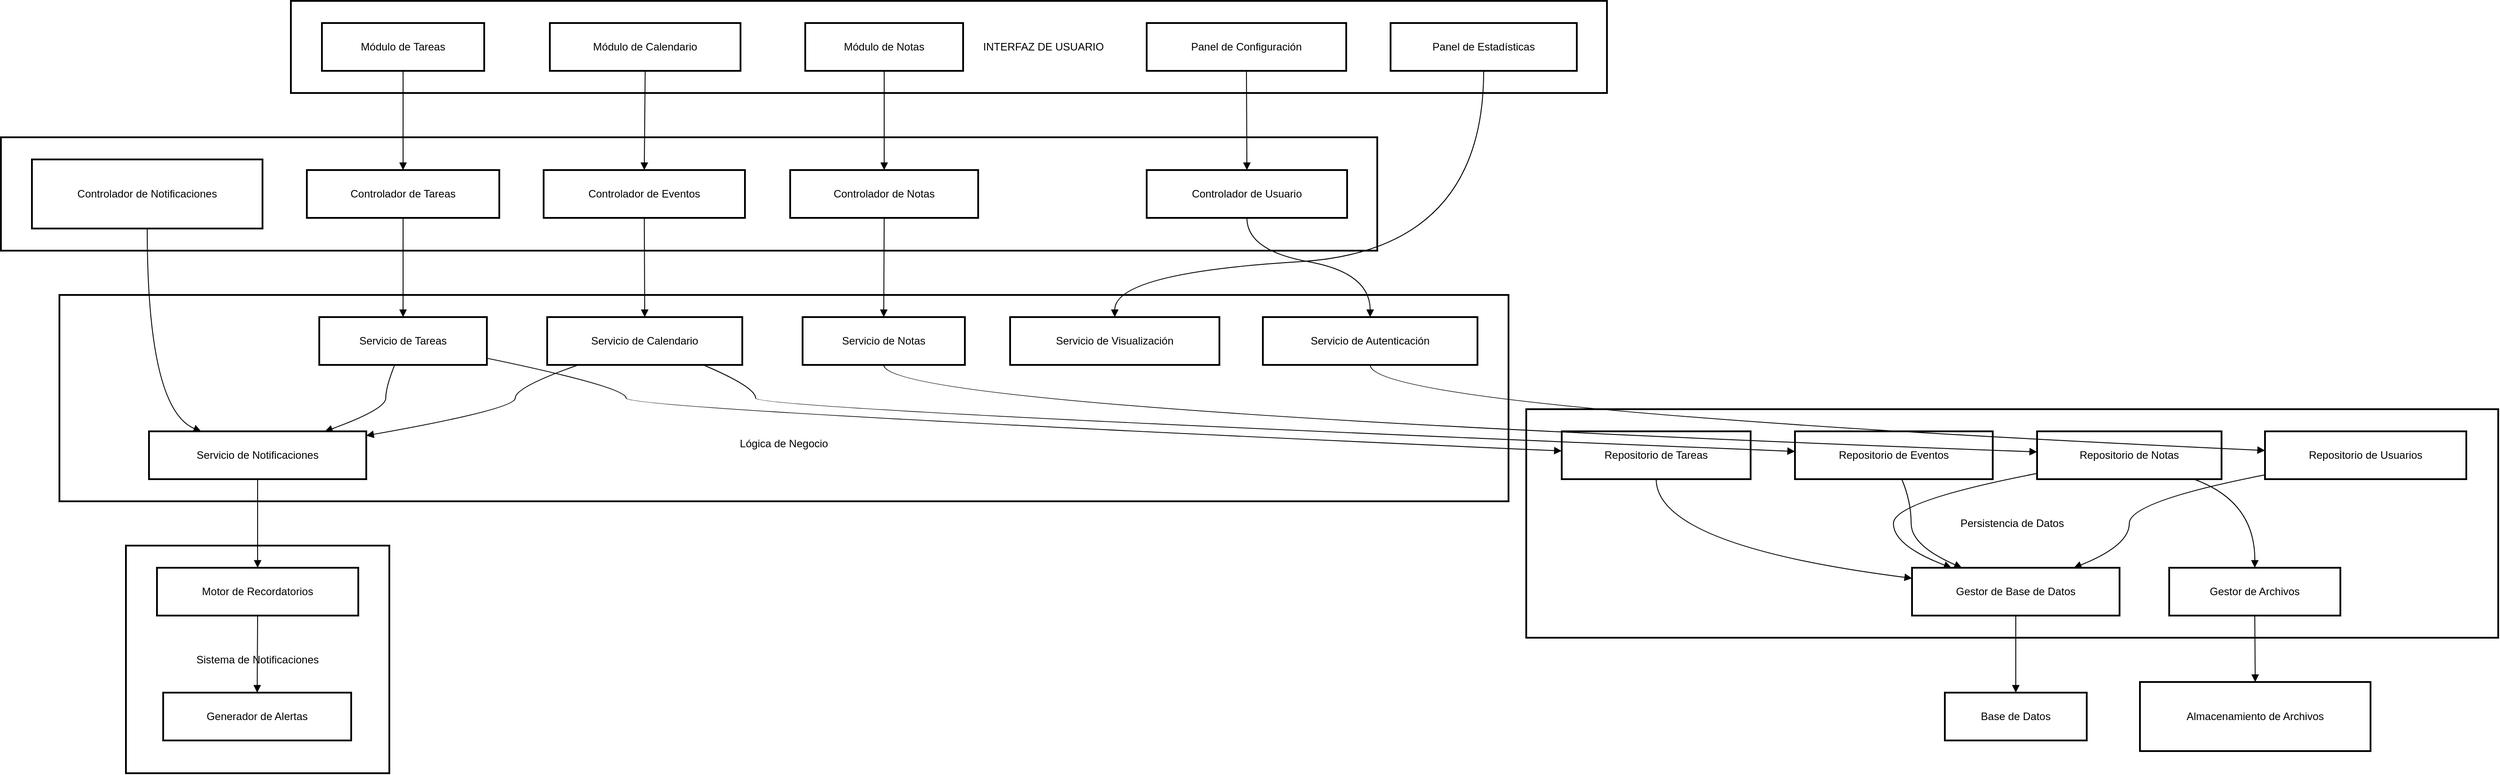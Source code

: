 <mxfile version="26.1.0">
  <diagram id="C5RBs43oDa-KdzZeNtuy" name="Page-1">
    <mxGraphModel dx="1400" dy="575" grid="1" gridSize="10" guides="1" tooltips="1" connect="1" arrows="1" fold="1" page="1" pageScale="1" pageWidth="827" pageHeight="1169" math="0" shadow="0">
      <root>
        <mxCell id="WIyWlLk6GJQsqaUBKTNV-0" />
        <mxCell id="WIyWlLk6GJQsqaUBKTNV-1" parent="WIyWlLk6GJQsqaUBKTNV-0" />
        <mxCell id="RXg9fFN52jrWRGp2dkTv-0" value="Sistema de Notificaciones" style="whiteSpace=wrap;strokeWidth=2;" vertex="1" parent="WIyWlLk6GJQsqaUBKTNV-1">
          <mxGeometry x="261" y="1135" width="297" height="257" as="geometry" />
        </mxCell>
        <mxCell id="RXg9fFN52jrWRGp2dkTv-1" value="Persistencia de Datos" style="whiteSpace=wrap;strokeWidth=2;" vertex="1" parent="WIyWlLk6GJQsqaUBKTNV-1">
          <mxGeometry x="1840" y="981" width="1096" height="258" as="geometry" />
        </mxCell>
        <mxCell id="RXg9fFN52jrWRGp2dkTv-2" value="&#xa;&#xa;&#xa;&#xa;&#xa;&#xa;&#xa;Lógica de Negocio" style="whiteSpace=wrap;strokeWidth=2;" vertex="1" parent="WIyWlLk6GJQsqaUBKTNV-1">
          <mxGeometry x="186" y="852" width="1634" height="233" as="geometry" />
        </mxCell>
        <mxCell id="RXg9fFN52jrWRGp2dkTv-3" value="Controladores" style="whiteSpace=wrap;strokeWidth=2;" vertex="1" parent="WIyWlLk6GJQsqaUBKTNV-1">
          <mxGeometry x="120" y="674" width="1552" height="128" as="geometry" />
        </mxCell>
        <mxCell id="RXg9fFN52jrWRGp2dkTv-4" value="                                                                INTERFAZ DE USUARIO" style="whiteSpace=wrap;strokeWidth=2;" vertex="1" parent="WIyWlLk6GJQsqaUBKTNV-1">
          <mxGeometry x="447" y="520" width="1484" height="104" as="geometry" />
        </mxCell>
        <mxCell id="RXg9fFN52jrWRGp2dkTv-5" value="Módulo de Tareas" style="whiteSpace=wrap;strokeWidth=2;" vertex="1" parent="WIyWlLk6GJQsqaUBKTNV-1">
          <mxGeometry x="482" y="545" width="183" height="54" as="geometry" />
        </mxCell>
        <mxCell id="RXg9fFN52jrWRGp2dkTv-6" value="Módulo de Notas" style="whiteSpace=wrap;strokeWidth=2;" vertex="1" parent="WIyWlLk6GJQsqaUBKTNV-1">
          <mxGeometry x="1027" y="545" width="178" height="54" as="geometry" />
        </mxCell>
        <mxCell id="RXg9fFN52jrWRGp2dkTv-7" value="Módulo de Calendario" style="whiteSpace=wrap;strokeWidth=2;" vertex="1" parent="WIyWlLk6GJQsqaUBKTNV-1">
          <mxGeometry x="739" y="545" width="215" height="54" as="geometry" />
        </mxCell>
        <mxCell id="RXg9fFN52jrWRGp2dkTv-8" value="Panel de Estadísticas" style="whiteSpace=wrap;strokeWidth=2;" vertex="1" parent="WIyWlLk6GJQsqaUBKTNV-1">
          <mxGeometry x="1687" y="545" width="210" height="54" as="geometry" />
        </mxCell>
        <mxCell id="RXg9fFN52jrWRGp2dkTv-9" value="Panel de Configuración" style="whiteSpace=wrap;strokeWidth=2;" vertex="1" parent="WIyWlLk6GJQsqaUBKTNV-1">
          <mxGeometry x="1412" y="545" width="225" height="54" as="geometry" />
        </mxCell>
        <mxCell id="RXg9fFN52jrWRGp2dkTv-10" value="Controlador de Tareas" style="whiteSpace=wrap;strokeWidth=2;" vertex="1" parent="WIyWlLk6GJQsqaUBKTNV-1">
          <mxGeometry x="465" y="711" width="217" height="54" as="geometry" />
        </mxCell>
        <mxCell id="RXg9fFN52jrWRGp2dkTv-11" value="Controlador de Notas" style="whiteSpace=wrap;strokeWidth=2;" vertex="1" parent="WIyWlLk6GJQsqaUBKTNV-1">
          <mxGeometry x="1010" y="711" width="212" height="54" as="geometry" />
        </mxCell>
        <mxCell id="RXg9fFN52jrWRGp2dkTv-12" value="Controlador de Eventos" style="whiteSpace=wrap;strokeWidth=2;" vertex="1" parent="WIyWlLk6GJQsqaUBKTNV-1">
          <mxGeometry x="732" y="711" width="227" height="54" as="geometry" />
        </mxCell>
        <mxCell id="RXg9fFN52jrWRGp2dkTv-13" value="Controlador de Usuario" style="whiteSpace=wrap;strokeWidth=2;" vertex="1" parent="WIyWlLk6GJQsqaUBKTNV-1">
          <mxGeometry x="1412" y="711" width="226" height="54" as="geometry" />
        </mxCell>
        <mxCell id="RXg9fFN52jrWRGp2dkTv-14" value="Controlador de Notificaciones" style="whiteSpace=wrap;strokeWidth=2;" vertex="1" parent="WIyWlLk6GJQsqaUBKTNV-1">
          <mxGeometry x="155" y="699" width="260" height="78" as="geometry" />
        </mxCell>
        <mxCell id="RXg9fFN52jrWRGp2dkTv-15" value="Servicio de Tareas" style="whiteSpace=wrap;strokeWidth=2;" vertex="1" parent="WIyWlLk6GJQsqaUBKTNV-1">
          <mxGeometry x="479" y="877" width="189" height="54" as="geometry" />
        </mxCell>
        <mxCell id="RXg9fFN52jrWRGp2dkTv-16" value="Servicio de Notas" style="whiteSpace=wrap;strokeWidth=2;" vertex="1" parent="WIyWlLk6GJQsqaUBKTNV-1">
          <mxGeometry x="1024" y="877" width="183" height="54" as="geometry" />
        </mxCell>
        <mxCell id="RXg9fFN52jrWRGp2dkTv-17" value="Servicio de Calendario" style="whiteSpace=wrap;strokeWidth=2;" vertex="1" parent="WIyWlLk6GJQsqaUBKTNV-1">
          <mxGeometry x="736" y="877" width="220" height="54" as="geometry" />
        </mxCell>
        <mxCell id="RXg9fFN52jrWRGp2dkTv-18" value="Servicio de Autenticación" style="whiteSpace=wrap;strokeWidth=2;" vertex="1" parent="WIyWlLk6GJQsqaUBKTNV-1">
          <mxGeometry x="1543" y="877" width="242" height="54" as="geometry" />
        </mxCell>
        <mxCell id="RXg9fFN52jrWRGp2dkTv-19" value="Servicio de Notificaciones" style="whiteSpace=wrap;strokeWidth=2;" vertex="1" parent="WIyWlLk6GJQsqaUBKTNV-1">
          <mxGeometry x="287" y="1006" width="245" height="54" as="geometry" />
        </mxCell>
        <mxCell id="RXg9fFN52jrWRGp2dkTv-20" value="Servicio de Visualización" style="whiteSpace=wrap;strokeWidth=2;" vertex="1" parent="WIyWlLk6GJQsqaUBKTNV-1">
          <mxGeometry x="1258" y="877" width="236" height="54" as="geometry" />
        </mxCell>
        <mxCell id="RXg9fFN52jrWRGp2dkTv-21" value="Gestor de Base de Datos" style="whiteSpace=wrap;strokeWidth=2;" vertex="1" parent="WIyWlLk6GJQsqaUBKTNV-1">
          <mxGeometry x="2275" y="1160" width="234" height="54" as="geometry" />
        </mxCell>
        <mxCell id="RXg9fFN52jrWRGp2dkTv-22" value="Repositorio de Tareas" style="whiteSpace=wrap;strokeWidth=2;" vertex="1" parent="WIyWlLk6GJQsqaUBKTNV-1">
          <mxGeometry x="1880" y="1006" width="213" height="54" as="geometry" />
        </mxCell>
        <mxCell id="RXg9fFN52jrWRGp2dkTv-23" value="Repositorio de Notas" style="whiteSpace=wrap;strokeWidth=2;" vertex="1" parent="WIyWlLk6GJQsqaUBKTNV-1">
          <mxGeometry x="2416" y="1006" width="208" height="54" as="geometry" />
        </mxCell>
        <mxCell id="RXg9fFN52jrWRGp2dkTv-24" value="Repositorio de Eventos" style="whiteSpace=wrap;strokeWidth=2;" vertex="1" parent="WIyWlLk6GJQsqaUBKTNV-1">
          <mxGeometry x="2143" y="1006" width="223" height="54" as="geometry" />
        </mxCell>
        <mxCell id="RXg9fFN52jrWRGp2dkTv-25" value="Repositorio de Usuarios" style="whiteSpace=wrap;strokeWidth=2;" vertex="1" parent="WIyWlLk6GJQsqaUBKTNV-1">
          <mxGeometry x="2673" y="1006" width="227" height="54" as="geometry" />
        </mxCell>
        <mxCell id="RXg9fFN52jrWRGp2dkTv-26" value="Gestor de Archivos" style="whiteSpace=wrap;strokeWidth=2;" vertex="1" parent="WIyWlLk6GJQsqaUBKTNV-1">
          <mxGeometry x="2565" y="1160" width="193" height="54" as="geometry" />
        </mxCell>
        <mxCell id="RXg9fFN52jrWRGp2dkTv-27" value="Motor de Recordatorios" style="whiteSpace=wrap;strokeWidth=2;" vertex="1" parent="WIyWlLk6GJQsqaUBKTNV-1">
          <mxGeometry x="296" y="1160" width="227" height="54" as="geometry" />
        </mxCell>
        <mxCell id="RXg9fFN52jrWRGp2dkTv-28" value="Generador de Alertas" style="whiteSpace=wrap;strokeWidth=2;" vertex="1" parent="WIyWlLk6GJQsqaUBKTNV-1">
          <mxGeometry x="303" y="1301" width="212" height="54" as="geometry" />
        </mxCell>
        <mxCell id="RXg9fFN52jrWRGp2dkTv-29" value="Base de Datos" style="whiteSpace=wrap;strokeWidth=2;" vertex="1" parent="WIyWlLk6GJQsqaUBKTNV-1">
          <mxGeometry x="2312" y="1301" width="160" height="54" as="geometry" />
        </mxCell>
        <mxCell id="RXg9fFN52jrWRGp2dkTv-30" value="Almacenamiento de Archivos" style="whiteSpace=wrap;strokeWidth=2;" vertex="1" parent="WIyWlLk6GJQsqaUBKTNV-1">
          <mxGeometry x="2532" y="1289" width="260" height="78" as="geometry" />
        </mxCell>
        <mxCell id="RXg9fFN52jrWRGp2dkTv-31" value="" style="curved=1;startArrow=none;endArrow=block;exitX=0.5;exitY=1;entryX=0.5;entryY=0;rounded=0;" edge="1" parent="WIyWlLk6GJQsqaUBKTNV-1" source="RXg9fFN52jrWRGp2dkTv-5" target="RXg9fFN52jrWRGp2dkTv-10">
          <mxGeometry relative="1" as="geometry">
            <Array as="points" />
          </mxGeometry>
        </mxCell>
        <mxCell id="RXg9fFN52jrWRGp2dkTv-32" value="" style="curved=1;startArrow=none;endArrow=block;exitX=0.5;exitY=1;entryX=0.5;entryY=0;rounded=0;" edge="1" parent="WIyWlLk6GJQsqaUBKTNV-1" source="RXg9fFN52jrWRGp2dkTv-6" target="RXg9fFN52jrWRGp2dkTv-11">
          <mxGeometry relative="1" as="geometry">
            <Array as="points" />
          </mxGeometry>
        </mxCell>
        <mxCell id="RXg9fFN52jrWRGp2dkTv-33" value="" style="curved=1;startArrow=none;endArrow=block;exitX=0.5;exitY=1;entryX=0.5;entryY=0;rounded=0;" edge="1" parent="WIyWlLk6GJQsqaUBKTNV-1" source="RXg9fFN52jrWRGp2dkTv-7" target="RXg9fFN52jrWRGp2dkTv-12">
          <mxGeometry relative="1" as="geometry">
            <Array as="points" />
          </mxGeometry>
        </mxCell>
        <mxCell id="RXg9fFN52jrWRGp2dkTv-34" value="" style="curved=1;startArrow=none;endArrow=block;exitX=0.5;exitY=1;entryX=0.5;entryY=0;rounded=0;" edge="1" parent="WIyWlLk6GJQsqaUBKTNV-1" source="RXg9fFN52jrWRGp2dkTv-8" target="RXg9fFN52jrWRGp2dkTv-20">
          <mxGeometry relative="1" as="geometry">
            <Array as="points">
              <mxPoint x="1792" y="802" />
              <mxPoint x="1376" y="827" />
            </Array>
          </mxGeometry>
        </mxCell>
        <mxCell id="RXg9fFN52jrWRGp2dkTv-35" value="" style="curved=1;startArrow=none;endArrow=block;exitX=0.5;exitY=1;entryX=0.5;entryY=0;rounded=0;" edge="1" parent="WIyWlLk6GJQsqaUBKTNV-1" source="RXg9fFN52jrWRGp2dkTv-9" target="RXg9fFN52jrWRGp2dkTv-13">
          <mxGeometry relative="1" as="geometry">
            <Array as="points" />
          </mxGeometry>
        </mxCell>
        <mxCell id="RXg9fFN52jrWRGp2dkTv-36" value="" style="curved=1;startArrow=none;endArrow=block;exitX=0.5;exitY=1;entryX=0.5;entryY=0;rounded=0;" edge="1" parent="WIyWlLk6GJQsqaUBKTNV-1" source="RXg9fFN52jrWRGp2dkTv-10" target="RXg9fFN52jrWRGp2dkTv-15">
          <mxGeometry relative="1" as="geometry">
            <Array as="points" />
          </mxGeometry>
        </mxCell>
        <mxCell id="RXg9fFN52jrWRGp2dkTv-37" value="" style="curved=1;startArrow=none;endArrow=block;exitX=0.5;exitY=1;entryX=0.5;entryY=0;rounded=0;" edge="1" parent="WIyWlLk6GJQsqaUBKTNV-1" source="RXg9fFN52jrWRGp2dkTv-11" target="RXg9fFN52jrWRGp2dkTv-16">
          <mxGeometry relative="1" as="geometry">
            <Array as="points" />
          </mxGeometry>
        </mxCell>
        <mxCell id="RXg9fFN52jrWRGp2dkTv-38" value="" style="curved=1;startArrow=none;endArrow=block;exitX=0.5;exitY=1;entryX=0.5;entryY=0;rounded=0;" edge="1" parent="WIyWlLk6GJQsqaUBKTNV-1" source="RXg9fFN52jrWRGp2dkTv-12" target="RXg9fFN52jrWRGp2dkTv-17">
          <mxGeometry relative="1" as="geometry">
            <Array as="points" />
          </mxGeometry>
        </mxCell>
        <mxCell id="RXg9fFN52jrWRGp2dkTv-39" value="" style="curved=1;startArrow=none;endArrow=block;exitX=0.5;exitY=1;entryX=0.5;entryY=0;rounded=0;" edge="1" parent="WIyWlLk6GJQsqaUBKTNV-1" source="RXg9fFN52jrWRGp2dkTv-13" target="RXg9fFN52jrWRGp2dkTv-18">
          <mxGeometry relative="1" as="geometry">
            <Array as="points">
              <mxPoint x="1525" y="802" />
              <mxPoint x="1664" y="827" />
            </Array>
          </mxGeometry>
        </mxCell>
        <mxCell id="RXg9fFN52jrWRGp2dkTv-40" value="" style="curved=1;startArrow=none;endArrow=block;exitX=0.5;exitY=1;entryX=0.24;entryY=0;rounded=0;" edge="1" parent="WIyWlLk6GJQsqaUBKTNV-1" source="RXg9fFN52jrWRGp2dkTv-14" target="RXg9fFN52jrWRGp2dkTv-19">
          <mxGeometry relative="1" as="geometry">
            <Array as="points">
              <mxPoint x="285" y="981" />
            </Array>
          </mxGeometry>
        </mxCell>
        <mxCell id="RXg9fFN52jrWRGp2dkTv-41" value="" style="curved=1;startArrow=none;endArrow=block;exitX=1;exitY=0.86;entryX=0;entryY=0.41;rounded=0;" edge="1" parent="WIyWlLk6GJQsqaUBKTNV-1" source="RXg9fFN52jrWRGp2dkTv-15" target="RXg9fFN52jrWRGp2dkTv-22">
          <mxGeometry relative="1" as="geometry">
            <Array as="points">
              <mxPoint x="825" y="956" />
              <mxPoint x="825" y="981" />
            </Array>
          </mxGeometry>
        </mxCell>
        <mxCell id="RXg9fFN52jrWRGp2dkTv-42" value="" style="curved=1;startArrow=none;endArrow=block;exitX=0.5;exitY=1;entryX=0;entryY=0.43;rounded=0;" edge="1" parent="WIyWlLk6GJQsqaUBKTNV-1" source="RXg9fFN52jrWRGp2dkTv-16" target="RXg9fFN52jrWRGp2dkTv-23">
          <mxGeometry relative="1" as="geometry">
            <Array as="points">
              <mxPoint x="1116" y="981" />
            </Array>
          </mxGeometry>
        </mxCell>
        <mxCell id="RXg9fFN52jrWRGp2dkTv-43" value="" style="curved=1;startArrow=none;endArrow=block;exitX=0.8;exitY=1;entryX=0;entryY=0.42;rounded=0;" edge="1" parent="WIyWlLk6GJQsqaUBKTNV-1" source="RXg9fFN52jrWRGp2dkTv-17" target="RXg9fFN52jrWRGp2dkTv-24">
          <mxGeometry relative="1" as="geometry">
            <Array as="points">
              <mxPoint x="971" y="956" />
              <mxPoint x="971" y="981" />
            </Array>
          </mxGeometry>
        </mxCell>
        <mxCell id="RXg9fFN52jrWRGp2dkTv-44" value="" style="curved=1;startArrow=none;endArrow=block;exitX=0.5;exitY=1;entryX=0;entryY=0.4;rounded=0;" edge="1" parent="WIyWlLk6GJQsqaUBKTNV-1" source="RXg9fFN52jrWRGp2dkTv-18" target="RXg9fFN52jrWRGp2dkTv-25">
          <mxGeometry relative="1" as="geometry">
            <Array as="points">
              <mxPoint x="1664" y="981" />
            </Array>
          </mxGeometry>
        </mxCell>
        <mxCell id="RXg9fFN52jrWRGp2dkTv-45" value="" style="curved=1;startArrow=none;endArrow=block;exitX=0.5;exitY=1;entryX=0.5;entryY=0;rounded=0;" edge="1" parent="WIyWlLk6GJQsqaUBKTNV-1" source="RXg9fFN52jrWRGp2dkTv-19" target="RXg9fFN52jrWRGp2dkTv-27">
          <mxGeometry relative="1" as="geometry">
            <Array as="points" />
          </mxGeometry>
        </mxCell>
        <mxCell id="RXg9fFN52jrWRGp2dkTv-46" value="" style="curved=1;startArrow=none;endArrow=block;exitX=0.5;exitY=1;entryX=0;entryY=0.22;rounded=0;" edge="1" parent="WIyWlLk6GJQsqaUBKTNV-1" source="RXg9fFN52jrWRGp2dkTv-22" target="RXg9fFN52jrWRGp2dkTv-21">
          <mxGeometry relative="1" as="geometry">
            <Array as="points">
              <mxPoint x="1987" y="1135" />
            </Array>
          </mxGeometry>
        </mxCell>
        <mxCell id="RXg9fFN52jrWRGp2dkTv-47" value="" style="curved=1;startArrow=none;endArrow=block;exitX=0;exitY=0.88;entryX=0.19;entryY=0;rounded=0;" edge="1" parent="WIyWlLk6GJQsqaUBKTNV-1" source="RXg9fFN52jrWRGp2dkTv-23" target="RXg9fFN52jrWRGp2dkTv-21">
          <mxGeometry relative="1" as="geometry">
            <Array as="points">
              <mxPoint x="2254" y="1085" />
              <mxPoint x="2254" y="1135" />
            </Array>
          </mxGeometry>
        </mxCell>
        <mxCell id="RXg9fFN52jrWRGp2dkTv-48" value="" style="curved=1;startArrow=none;endArrow=block;exitX=0.54;exitY=1;entryX=0.24;entryY=0;rounded=0;" edge="1" parent="WIyWlLk6GJQsqaUBKTNV-1" source="RXg9fFN52jrWRGp2dkTv-24" target="RXg9fFN52jrWRGp2dkTv-21">
          <mxGeometry relative="1" as="geometry">
            <Array as="points">
              <mxPoint x="2274" y="1085" />
              <mxPoint x="2274" y="1135" />
            </Array>
          </mxGeometry>
        </mxCell>
        <mxCell id="RXg9fFN52jrWRGp2dkTv-49" value="" style="curved=1;startArrow=none;endArrow=block;exitX=0;exitY=0.91;entryX=0.78;entryY=0;rounded=0;" edge="1" parent="WIyWlLk6GJQsqaUBKTNV-1" source="RXg9fFN52jrWRGp2dkTv-25" target="RXg9fFN52jrWRGp2dkTv-21">
          <mxGeometry relative="1" as="geometry">
            <Array as="points">
              <mxPoint x="2520" y="1085" />
              <mxPoint x="2520" y="1135" />
            </Array>
          </mxGeometry>
        </mxCell>
        <mxCell id="RXg9fFN52jrWRGp2dkTv-50" value="" style="curved=1;startArrow=none;endArrow=block;exitX=0.5;exitY=1;entryX=0.5;entryY=0;rounded=0;" edge="1" parent="WIyWlLk6GJQsqaUBKTNV-1" source="RXg9fFN52jrWRGp2dkTv-26" target="RXg9fFN52jrWRGp2dkTv-30">
          <mxGeometry relative="1" as="geometry">
            <Array as="points" />
          </mxGeometry>
        </mxCell>
        <mxCell id="RXg9fFN52jrWRGp2dkTv-51" value="" style="curved=1;startArrow=none;endArrow=block;exitX=0.85;exitY=1;entryX=0.5;entryY=0;rounded=0;" edge="1" parent="WIyWlLk6GJQsqaUBKTNV-1" source="RXg9fFN52jrWRGp2dkTv-23" target="RXg9fFN52jrWRGp2dkTv-26">
          <mxGeometry relative="1" as="geometry">
            <Array as="points">
              <mxPoint x="2662" y="1085" />
            </Array>
          </mxGeometry>
        </mxCell>
        <mxCell id="RXg9fFN52jrWRGp2dkTv-52" value="" style="curved=1;startArrow=none;endArrow=block;exitX=0.5;exitY=1;entryX=0.5;entryY=0;rounded=0;" edge="1" parent="WIyWlLk6GJQsqaUBKTNV-1" source="RXg9fFN52jrWRGp2dkTv-27" target="RXg9fFN52jrWRGp2dkTv-28">
          <mxGeometry relative="1" as="geometry">
            <Array as="points" />
          </mxGeometry>
        </mxCell>
        <mxCell id="RXg9fFN52jrWRGp2dkTv-53" value="" style="curved=1;startArrow=none;endArrow=block;exitX=0.45;exitY=1;entryX=0.81;entryY=0;rounded=0;" edge="1" parent="WIyWlLk6GJQsqaUBKTNV-1" source="RXg9fFN52jrWRGp2dkTv-15" target="RXg9fFN52jrWRGp2dkTv-19">
          <mxGeometry relative="1" as="geometry">
            <Array as="points">
              <mxPoint x="554" y="956" />
              <mxPoint x="554" y="981" />
            </Array>
          </mxGeometry>
        </mxCell>
        <mxCell id="RXg9fFN52jrWRGp2dkTv-54" value="" style="curved=1;startArrow=none;endArrow=block;exitX=0.16;exitY=1;entryX=1;entryY=0.09;rounded=0;" edge="1" parent="WIyWlLk6GJQsqaUBKTNV-1" source="RXg9fFN52jrWRGp2dkTv-17" target="RXg9fFN52jrWRGp2dkTv-19">
          <mxGeometry relative="1" as="geometry">
            <Array as="points">
              <mxPoint x="700" y="956" />
              <mxPoint x="700" y="981" />
            </Array>
          </mxGeometry>
        </mxCell>
        <mxCell id="RXg9fFN52jrWRGp2dkTv-55" value="" style="curved=1;startArrow=none;endArrow=block;exitX=0.5;exitY=1;entryX=0.5;entryY=0;rounded=0;" edge="1" parent="WIyWlLk6GJQsqaUBKTNV-1" source="RXg9fFN52jrWRGp2dkTv-21" target="RXg9fFN52jrWRGp2dkTv-29">
          <mxGeometry relative="1" as="geometry">
            <Array as="points" />
          </mxGeometry>
        </mxCell>
      </root>
    </mxGraphModel>
  </diagram>
</mxfile>
